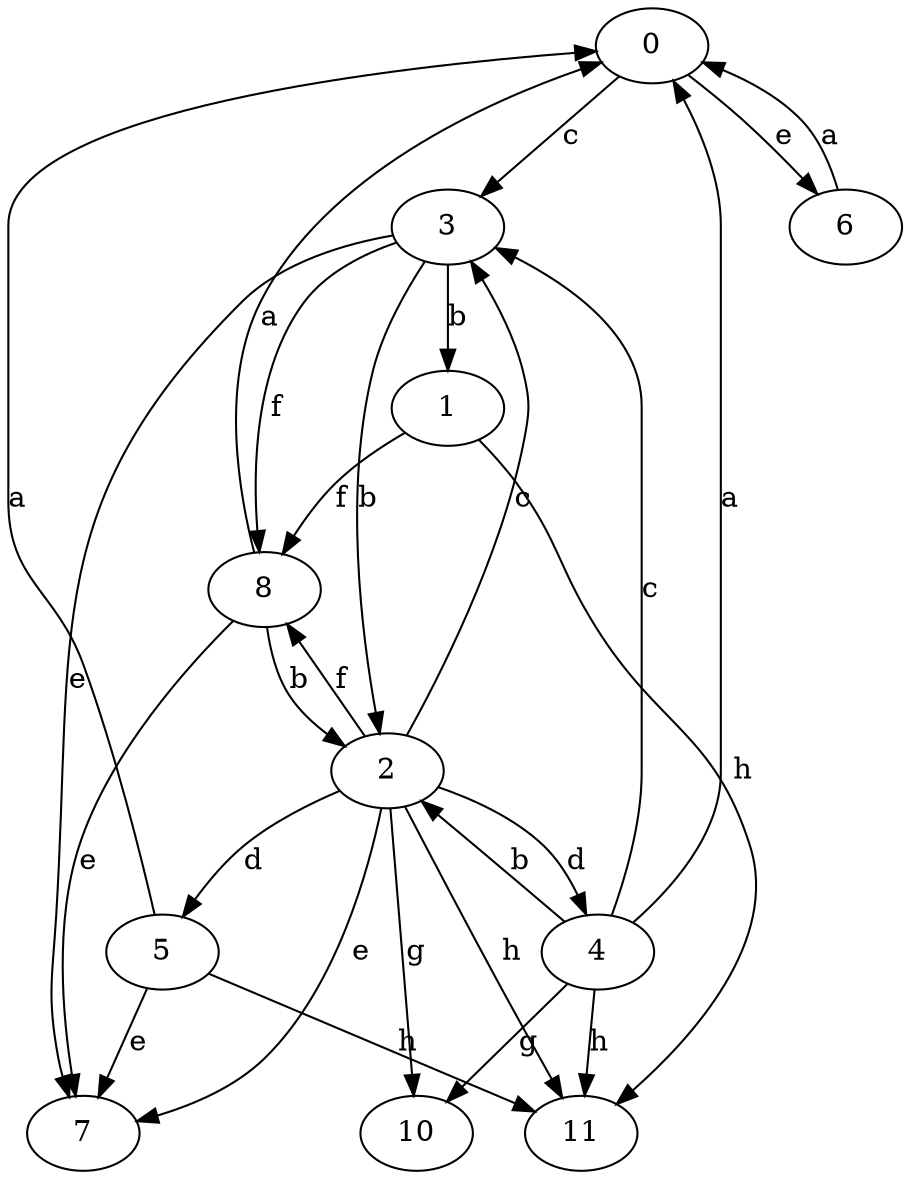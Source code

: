 strict digraph  {
0;
1;
2;
3;
4;
5;
6;
7;
8;
10;
11;
0 -> 3  [label=c];
0 -> 6  [label=e];
1 -> 8  [label=f];
1 -> 11  [label=h];
2 -> 3  [label=c];
2 -> 4  [label=d];
2 -> 5  [label=d];
2 -> 7  [label=e];
2 -> 8  [label=f];
2 -> 10  [label=g];
2 -> 11  [label=h];
3 -> 1  [label=b];
3 -> 2  [label=b];
3 -> 7  [label=e];
3 -> 8  [label=f];
4 -> 0  [label=a];
4 -> 2  [label=b];
4 -> 3  [label=c];
4 -> 10  [label=g];
4 -> 11  [label=h];
5 -> 0  [label=a];
5 -> 7  [label=e];
5 -> 11  [label=h];
6 -> 0  [label=a];
8 -> 0  [label=a];
8 -> 2  [label=b];
8 -> 7  [label=e];
}
